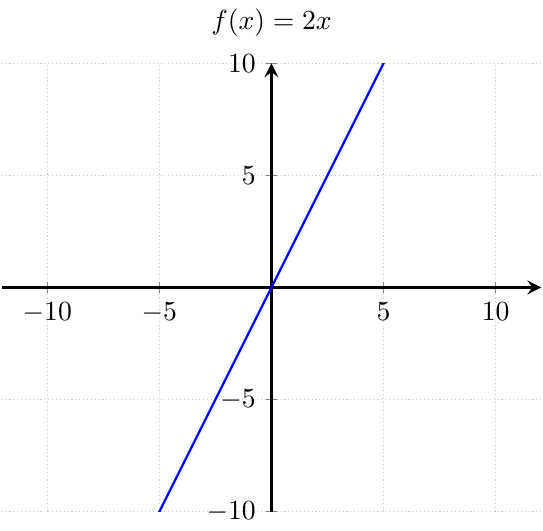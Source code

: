 \documentclass[tikz]{standalone}
\usepackage{pgfplots}
\pgfplotsset{compat=1.16}

\begin{document}
\begin{tikzpicture}
    \begin{axis}[
      axis lines=middle,
      axis line style={very thick},
      axis equal,
      xmin=-10,xmax=10,ymin=-10,ymax=10,
      xtick distance=5,
      ytick distance=5,
      title={$f(x) = 2x$},
      grid=both,
      grid style={thin,densely dotted,black!20}]
      \addplot[domain=-10:10,samples=250,blue,thick] {2*x};
    \end{axis}
\end{tikzpicture}
\end{document}
